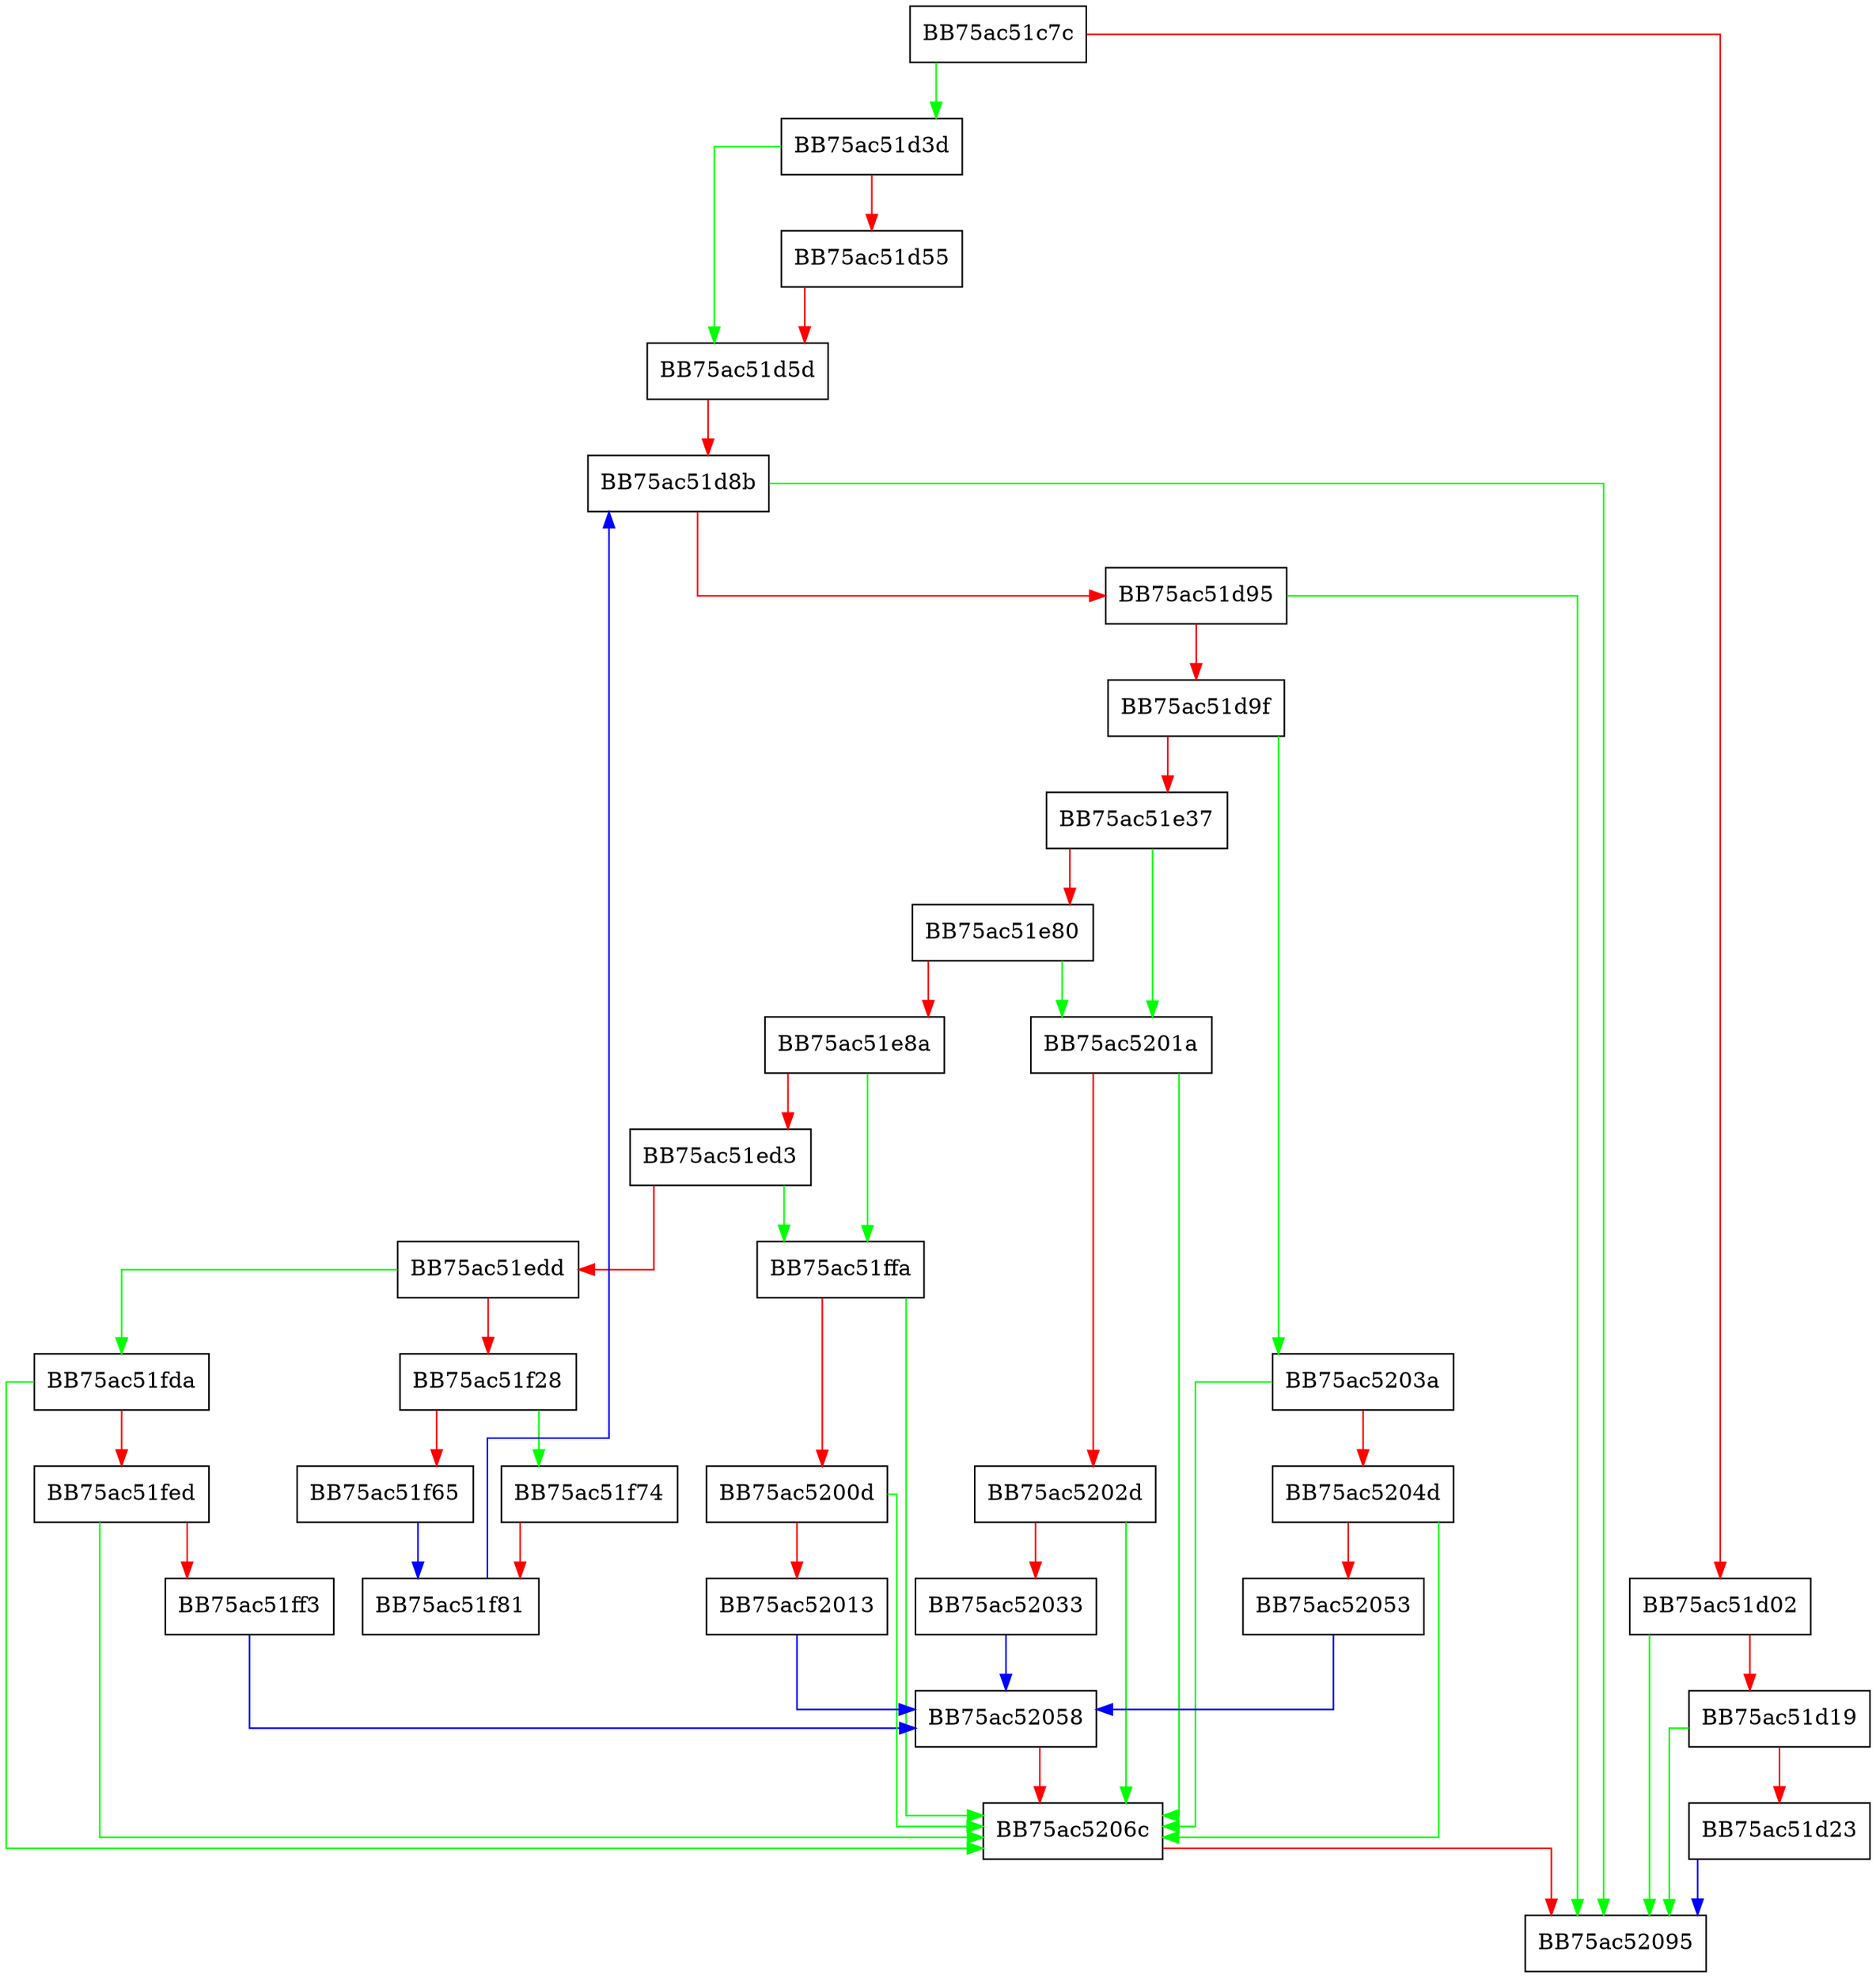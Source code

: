 digraph ParsePlistXml {
  node [shape="box"];
  graph [splines=ortho];
  BB75ac51c7c -> BB75ac51d3d [color="green"];
  BB75ac51c7c -> BB75ac51d02 [color="red"];
  BB75ac51d02 -> BB75ac52095 [color="green"];
  BB75ac51d02 -> BB75ac51d19 [color="red"];
  BB75ac51d19 -> BB75ac52095 [color="green"];
  BB75ac51d19 -> BB75ac51d23 [color="red"];
  BB75ac51d23 -> BB75ac52095 [color="blue"];
  BB75ac51d3d -> BB75ac51d5d [color="green"];
  BB75ac51d3d -> BB75ac51d55 [color="red"];
  BB75ac51d55 -> BB75ac51d5d [color="red"];
  BB75ac51d5d -> BB75ac51d8b [color="red"];
  BB75ac51d8b -> BB75ac52095 [color="green"];
  BB75ac51d8b -> BB75ac51d95 [color="red"];
  BB75ac51d95 -> BB75ac52095 [color="green"];
  BB75ac51d95 -> BB75ac51d9f [color="red"];
  BB75ac51d9f -> BB75ac5203a [color="green"];
  BB75ac51d9f -> BB75ac51e37 [color="red"];
  BB75ac51e37 -> BB75ac5201a [color="green"];
  BB75ac51e37 -> BB75ac51e80 [color="red"];
  BB75ac51e80 -> BB75ac5201a [color="green"];
  BB75ac51e80 -> BB75ac51e8a [color="red"];
  BB75ac51e8a -> BB75ac51ffa [color="green"];
  BB75ac51e8a -> BB75ac51ed3 [color="red"];
  BB75ac51ed3 -> BB75ac51ffa [color="green"];
  BB75ac51ed3 -> BB75ac51edd [color="red"];
  BB75ac51edd -> BB75ac51fda [color="green"];
  BB75ac51edd -> BB75ac51f28 [color="red"];
  BB75ac51f28 -> BB75ac51f74 [color="green"];
  BB75ac51f28 -> BB75ac51f65 [color="red"];
  BB75ac51f65 -> BB75ac51f81 [color="blue"];
  BB75ac51f74 -> BB75ac51f81 [color="red"];
  BB75ac51f81 -> BB75ac51d8b [color="blue"];
  BB75ac51fda -> BB75ac5206c [color="green"];
  BB75ac51fda -> BB75ac51fed [color="red"];
  BB75ac51fed -> BB75ac5206c [color="green"];
  BB75ac51fed -> BB75ac51ff3 [color="red"];
  BB75ac51ff3 -> BB75ac52058 [color="blue"];
  BB75ac51ffa -> BB75ac5206c [color="green"];
  BB75ac51ffa -> BB75ac5200d [color="red"];
  BB75ac5200d -> BB75ac5206c [color="green"];
  BB75ac5200d -> BB75ac52013 [color="red"];
  BB75ac52013 -> BB75ac52058 [color="blue"];
  BB75ac5201a -> BB75ac5206c [color="green"];
  BB75ac5201a -> BB75ac5202d [color="red"];
  BB75ac5202d -> BB75ac5206c [color="green"];
  BB75ac5202d -> BB75ac52033 [color="red"];
  BB75ac52033 -> BB75ac52058 [color="blue"];
  BB75ac5203a -> BB75ac5206c [color="green"];
  BB75ac5203a -> BB75ac5204d [color="red"];
  BB75ac5204d -> BB75ac5206c [color="green"];
  BB75ac5204d -> BB75ac52053 [color="red"];
  BB75ac52053 -> BB75ac52058 [color="blue"];
  BB75ac52058 -> BB75ac5206c [color="red"];
  BB75ac5206c -> BB75ac52095 [color="red"];
}